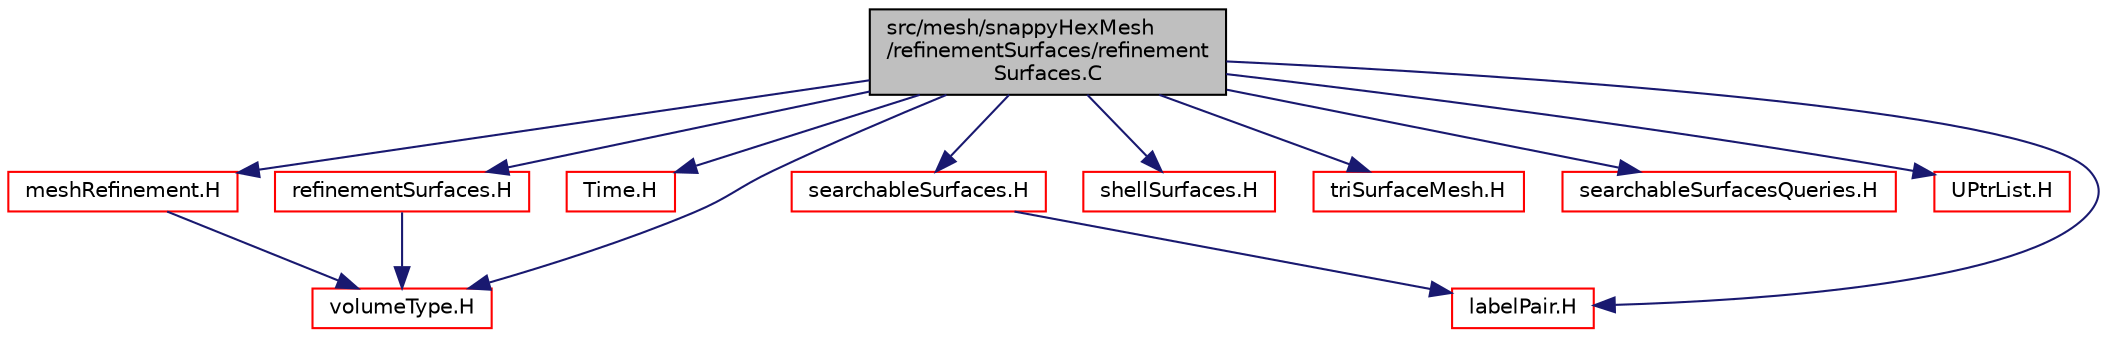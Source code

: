 digraph "src/mesh/snappyHexMesh/refinementSurfaces/refinementSurfaces.C"
{
  bgcolor="transparent";
  edge [fontname="Helvetica",fontsize="10",labelfontname="Helvetica",labelfontsize="10"];
  node [fontname="Helvetica",fontsize="10",shape=record];
  Node1 [label="src/mesh/snappyHexMesh\l/refinementSurfaces/refinement\lSurfaces.C",height=0.2,width=0.4,color="black", fillcolor="grey75", style="filled" fontcolor="black"];
  Node1 -> Node2 [color="midnightblue",fontsize="10",style="solid",fontname="Helvetica"];
  Node2 [label="refinementSurfaces.H",height=0.2,width=0.4,color="red",URL="$refinementSurfaces_8H.html"];
  Node2 -> Node3 [color="midnightblue",fontsize="10",style="solid",fontname="Helvetica"];
  Node3 [label="volumeType.H",height=0.2,width=0.4,color="red",URL="$volumeType_8H.html"];
  Node1 -> Node4 [color="midnightblue",fontsize="10",style="solid",fontname="Helvetica"];
  Node4 [label="Time.H",height=0.2,width=0.4,color="red",URL="$Time_8H.html"];
  Node1 -> Node5 [color="midnightblue",fontsize="10",style="solid",fontname="Helvetica"];
  Node5 [label="searchableSurfaces.H",height=0.2,width=0.4,color="red",URL="$searchableSurfaces_8H.html"];
  Node5 -> Node6 [color="midnightblue",fontsize="10",style="solid",fontname="Helvetica"];
  Node6 [label="labelPair.H",height=0.2,width=0.4,color="red",URL="$labelPair_8H.html"];
  Node1 -> Node7 [color="midnightblue",fontsize="10",style="solid",fontname="Helvetica"];
  Node7 [label="shellSurfaces.H",height=0.2,width=0.4,color="red",URL="$shellSurfaces_8H.html"];
  Node1 -> Node8 [color="midnightblue",fontsize="10",style="solid",fontname="Helvetica"];
  Node8 [label="triSurfaceMesh.H",height=0.2,width=0.4,color="red",URL="$triSurfaceMesh_8H.html"];
  Node1 -> Node6 [color="midnightblue",fontsize="10",style="solid",fontname="Helvetica"];
  Node1 -> Node9 [color="midnightblue",fontsize="10",style="solid",fontname="Helvetica"];
  Node9 [label="searchableSurfacesQueries.H",height=0.2,width=0.4,color="red",URL="$searchableSurfacesQueries_8H.html"];
  Node1 -> Node10 [color="midnightblue",fontsize="10",style="solid",fontname="Helvetica"];
  Node10 [label="UPtrList.H",height=0.2,width=0.4,color="red",URL="$UPtrList_8H.html"];
  Node1 -> Node3 [color="midnightblue",fontsize="10",style="solid",fontname="Helvetica"];
  Node1 -> Node11 [color="midnightblue",fontsize="10",style="solid",fontname="Helvetica"];
  Node11 [label="meshRefinement.H",height=0.2,width=0.4,color="red",URL="$meshRefinement_8H.html"];
  Node11 -> Node3 [color="midnightblue",fontsize="10",style="solid",fontname="Helvetica"];
}
